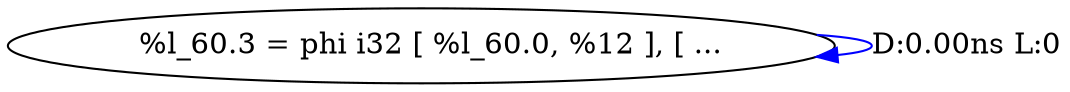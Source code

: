 digraph {
Node0x40c2970[label="  %l_60.3 = phi i32 [ %l_60.0, %12 ], [ ..."];
Node0x40c2970 -> Node0x40c2970[label="D:0.00ns L:0",color=blue];
}
